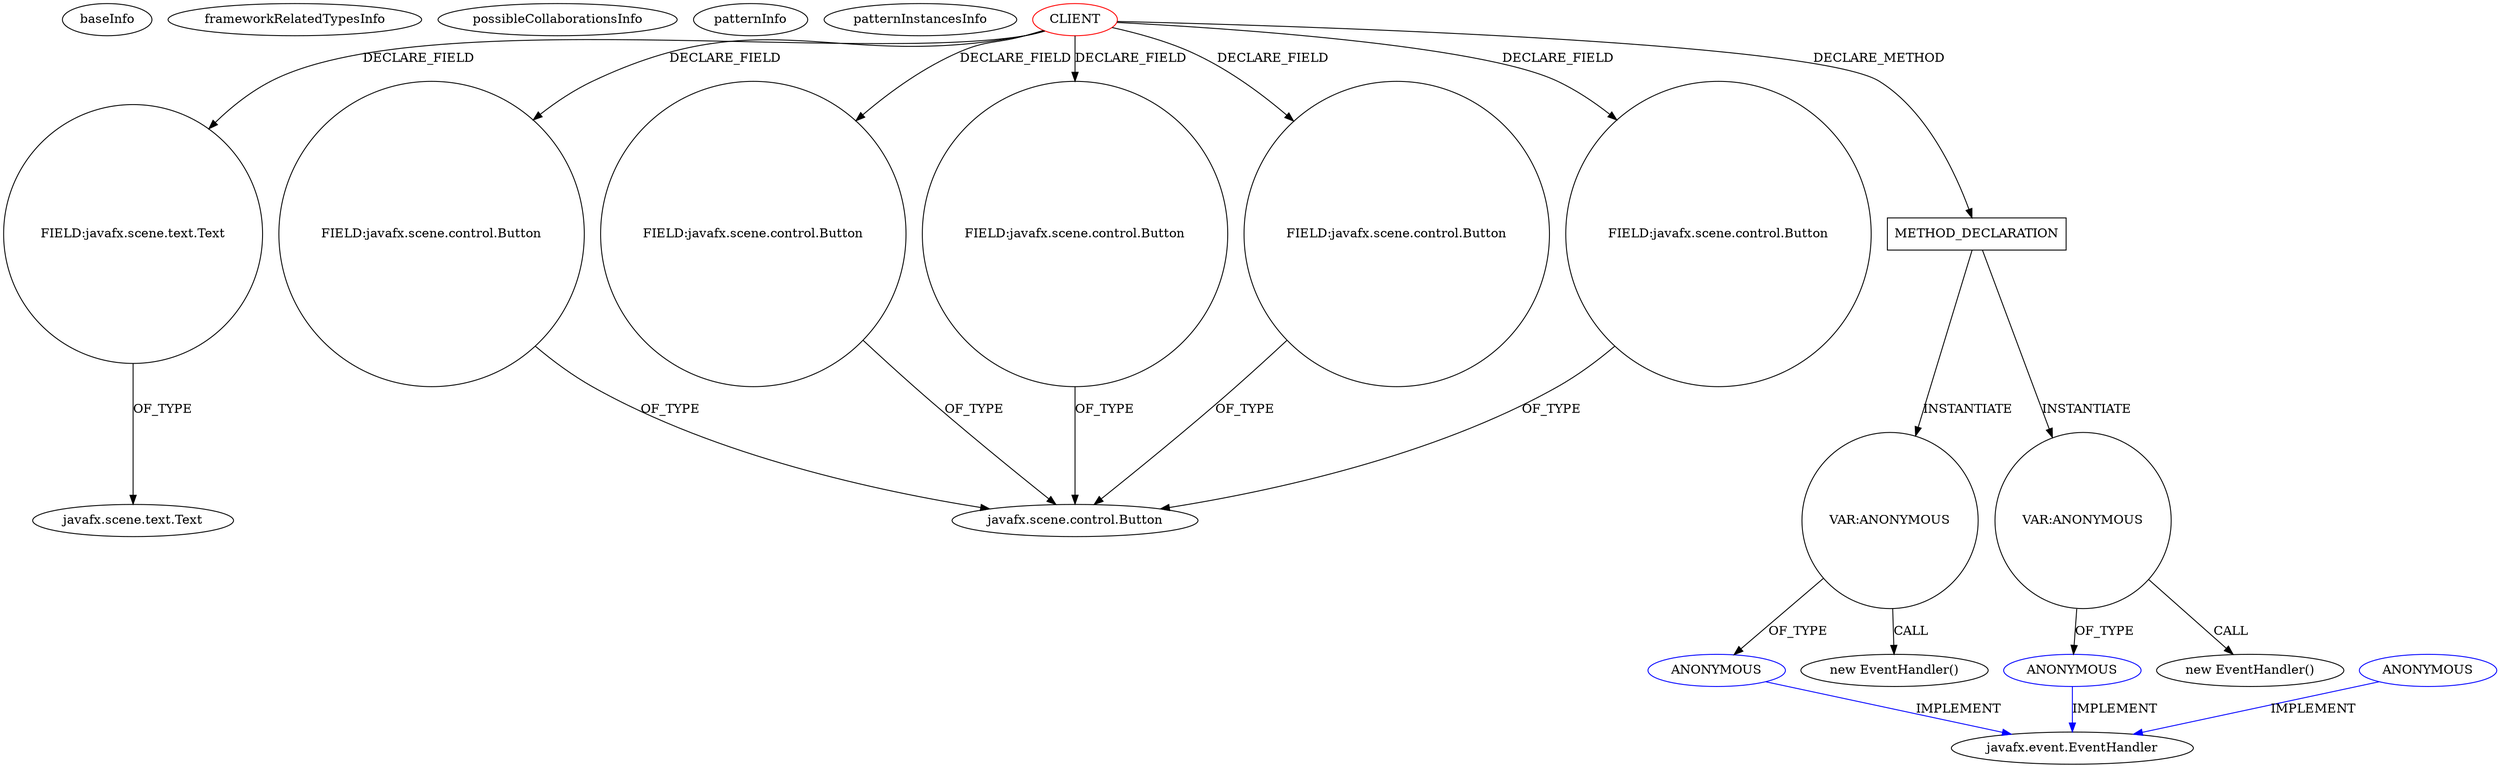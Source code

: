 digraph {
baseInfo[graphId=666,category="pattern",isAnonymous=false,possibleRelation=false]
frameworkRelatedTypesInfo[]
possibleCollaborationsInfo[]
patternInfo[frequency=2.0,patternRootClient=0]
patternInstancesInfo[0="sushkrish-CityLife~/sushkrish-CityLife/CityLife-master/src/view/StartScene.java~StartScene~4318",1="JCake-CoupGameProgram~/JCake-CoupGameProgram/CoupGameProgram-master/src/game/remote/PlayerUi.java~PlayerUi~579"]
14[label="FIELD:javafx.scene.text.Text",vertexType="FIELD_DECLARATION",isFrameworkType=false,shape=circle]
0[label="CLIENT",vertexType="ROOT_CLIENT_CLASS_DECLARATION",isFrameworkType=false,color=red]
10[label="FIELD:javafx.scene.control.Button",vertexType="FIELD_DECLARATION",isFrameworkType=false,shape=circle]
16[label="FIELD:javafx.scene.control.Button",vertexType="FIELD_DECLARATION",isFrameworkType=false,shape=circle]
12[label="FIELD:javafx.scene.control.Button",vertexType="FIELD_DECLARATION",isFrameworkType=false,shape=circle]
2[label="FIELD:javafx.scene.control.Button",vertexType="FIELD_DECLARATION",isFrameworkType=false,shape=circle]
8[label="FIELD:javafx.scene.control.Button",vertexType="FIELD_DECLARATION",isFrameworkType=false,shape=circle]
47[label="METHOD_DECLARATION",vertexType="CLIENT_METHOD_DECLARATION",isFrameworkType=false,shape=box]
75[label="VAR:ANONYMOUS",vertexType="VARIABLE_EXPRESION",isFrameworkType=false,shape=circle]
76[label="ANONYMOUS",vertexType="REFERENCE_ANONYMOUS_DECLARATION",isFrameworkType=false,color=blue]
74[label="new EventHandler()",vertexType="CONSTRUCTOR_CALL",isFrameworkType=false]
52[label="VAR:ANONYMOUS",vertexType="VARIABLE_EXPRESION",isFrameworkType=false,shape=circle]
53[label="ANONYMOUS",vertexType="REFERENCE_ANONYMOUS_DECLARATION",isFrameworkType=false,color=blue]
51[label="new EventHandler()",vertexType="CONSTRUCTOR_CALL",isFrameworkType=false]
54[label="javafx.event.EventHandler",vertexType="FRAMEWORK_INTERFACE_TYPE",isFrameworkType=false]
65[label="ANONYMOUS",vertexType="REFERENCE_ANONYMOUS_DECLARATION",isFrameworkType=false,color=blue]
15[label="javafx.scene.text.Text",vertexType="FRAMEWORK_CLASS_TYPE",isFrameworkType=false]
3[label="javafx.scene.control.Button",vertexType="FRAMEWORK_CLASS_TYPE",isFrameworkType=false]
0->16[label="DECLARE_FIELD"]
12->3[label="OF_TYPE"]
75->76[label="OF_TYPE"]
52->51[label="CALL"]
0->2[label="DECLARE_FIELD"]
16->3[label="OF_TYPE"]
10->3[label="OF_TYPE"]
0->14[label="DECLARE_FIELD"]
0->47[label="DECLARE_METHOD"]
0->12[label="DECLARE_FIELD"]
47->52[label="INSTANTIATE"]
47->75[label="INSTANTIATE"]
8->3[label="OF_TYPE"]
75->74[label="CALL"]
52->53[label="OF_TYPE"]
53->54[label="IMPLEMENT",color=blue]
14->15[label="OF_TYPE"]
65->54[label="IMPLEMENT",color=blue]
0->8[label="DECLARE_FIELD"]
76->54[label="IMPLEMENT",color=blue]
0->10[label="DECLARE_FIELD"]
2->3[label="OF_TYPE"]
}
